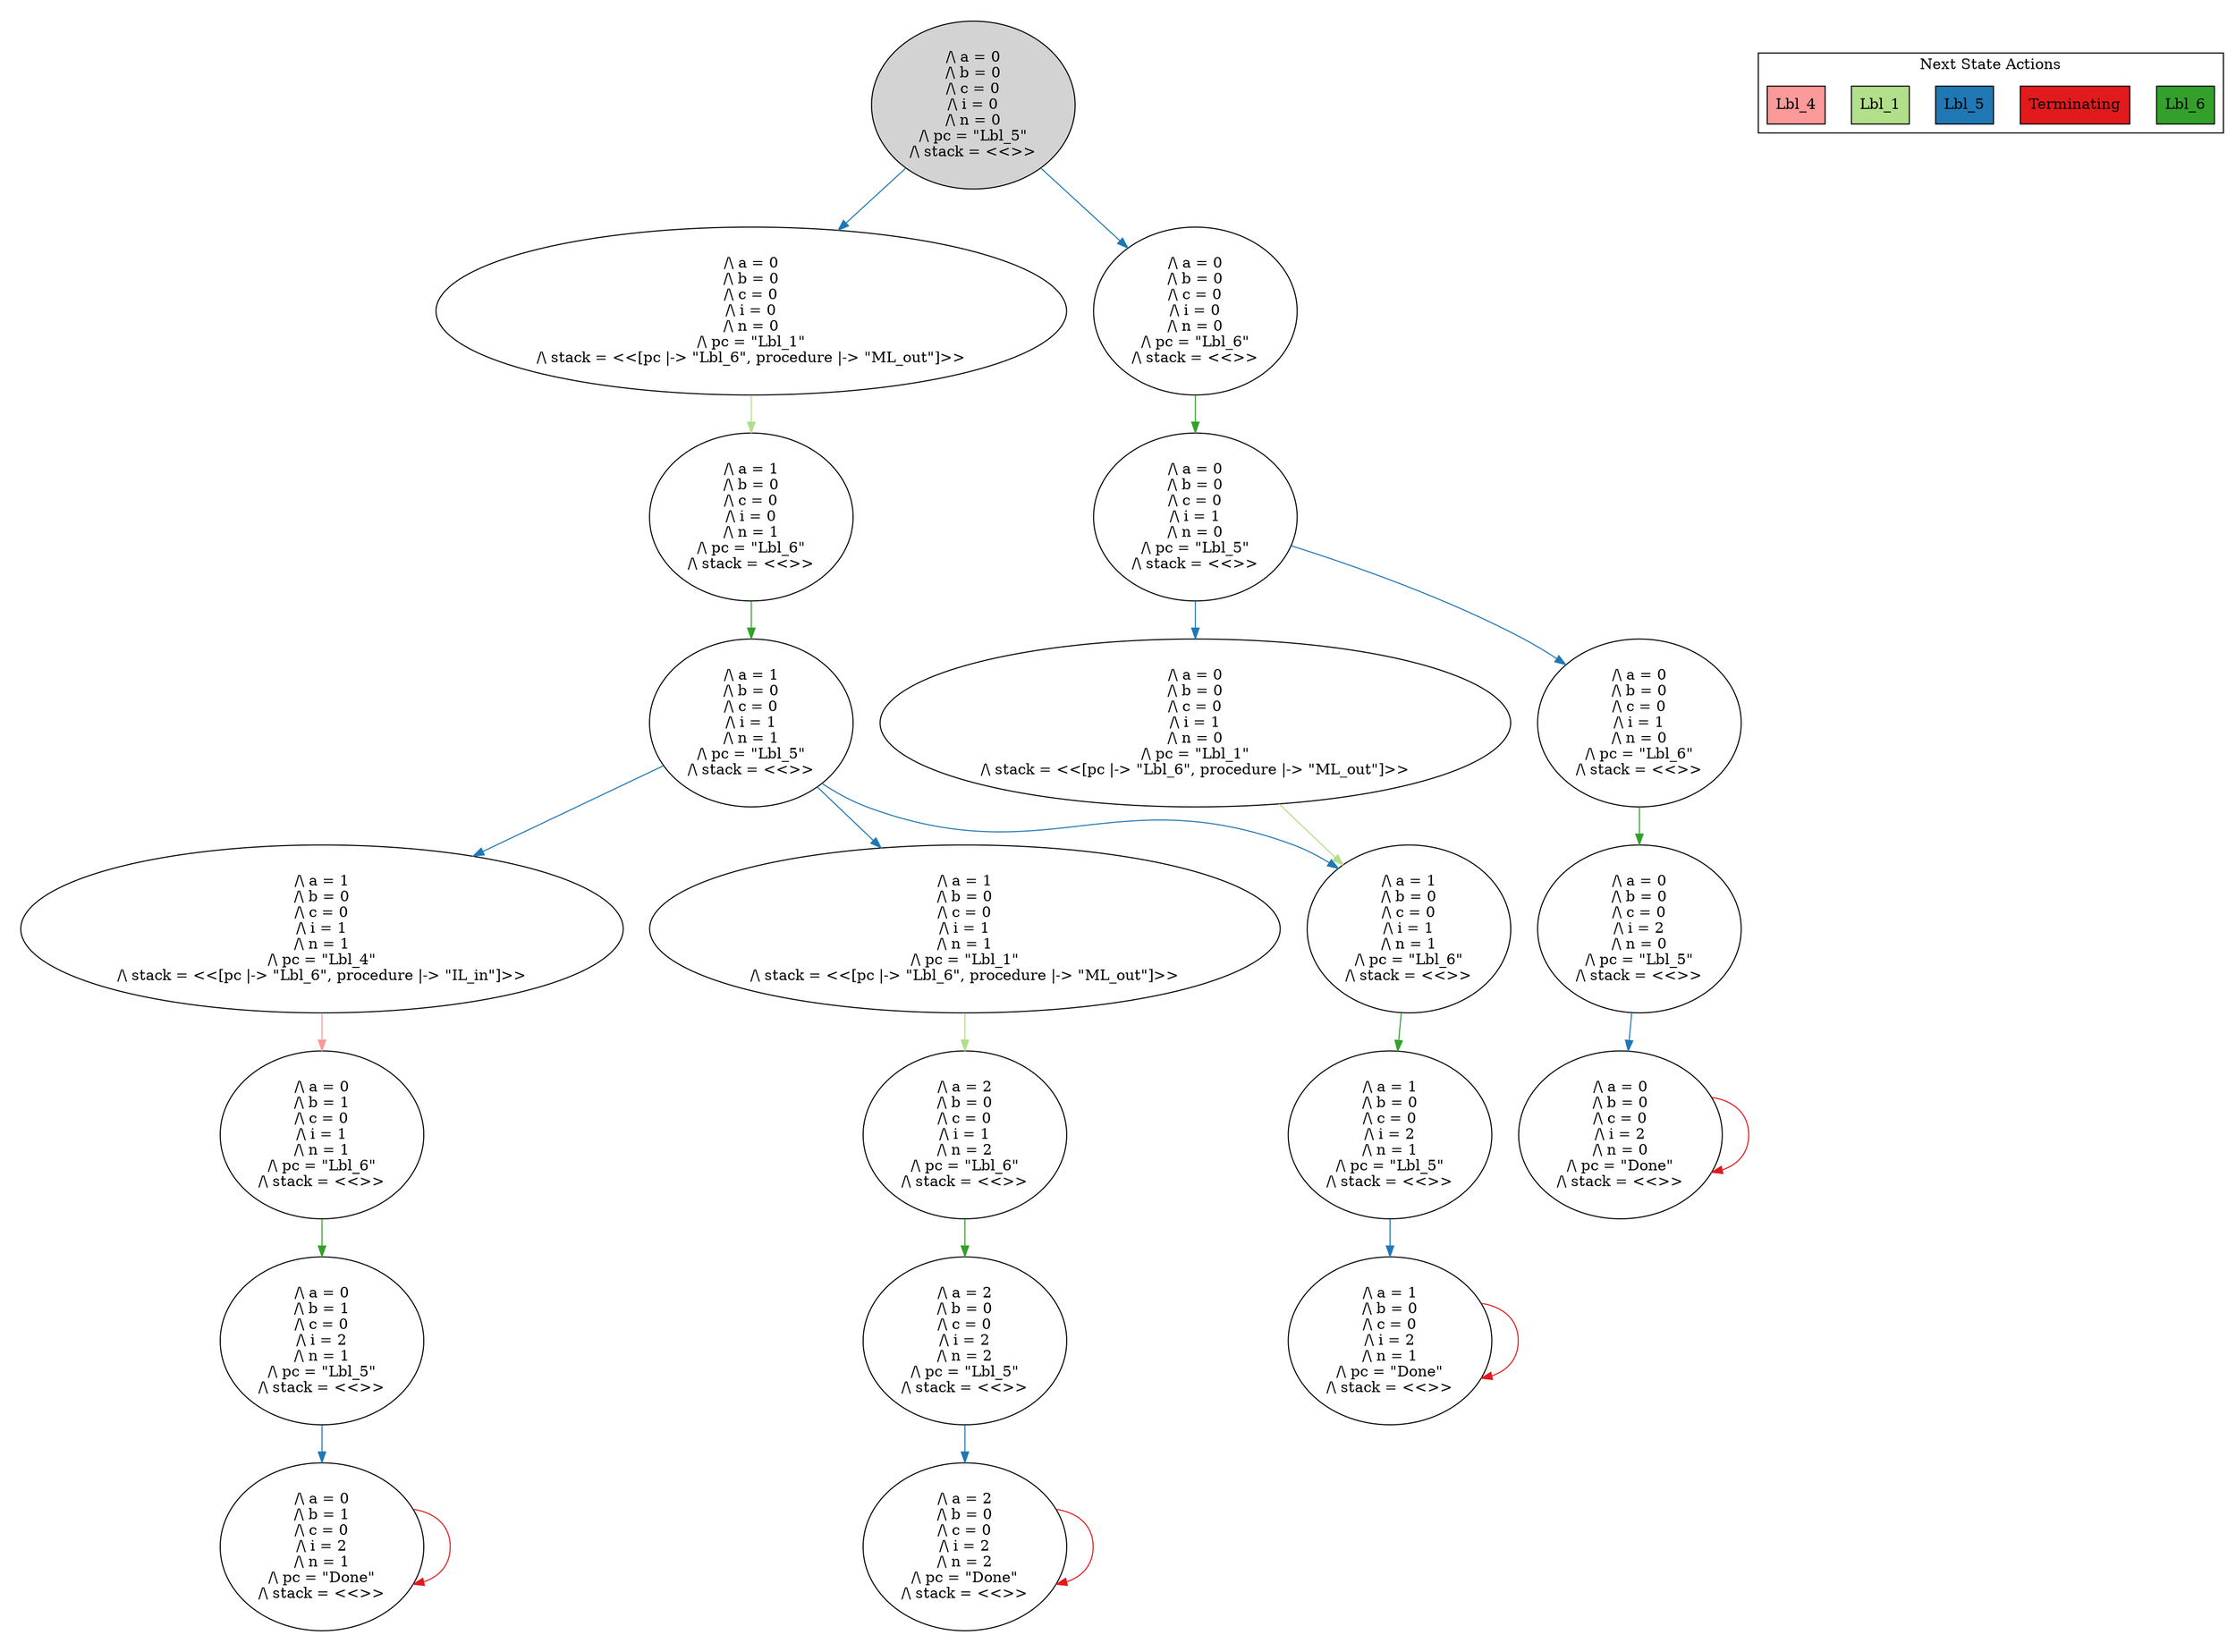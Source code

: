 strict digraph DiskGraph {
edge [colorscheme="paired12"]
nodesep=0.35;
subgraph cluster_graph {
color="white";
-7486173294880278320 [label="/\\ a = 0\n/\\ b = 0\n/\\ c = 0\n/\\ i = 0\n/\\ n = 0\n/\\ pc = \"Lbl_5\"\n/\\ stack = <<>>",style = filled]
-7486173294880278320 -> -840187002791120291 [label="",color="2",fontcolor="2"];
-840187002791120291 [label="/\\ a = 0\n/\\ b = 0\n/\\ c = 0\n/\\ i = 0\n/\\ n = 0\n/\\ pc = \"Lbl_1\"\n/\\ stack = <<[pc |-> \"Lbl_6\", procedure |-> \"ML_out\"]>>"];
-7486173294880278320 -> 4335269366326969854 [label="",color="2",fontcolor="2"];
4335269366326969854 [label="/\\ a = 0\n/\\ b = 0\n/\\ c = 0\n/\\ i = 0\n/\\ n = 0\n/\\ pc = \"Lbl_6\"\n/\\ stack = <<>>"];
-840187002791120291 -> 5516504370305000293 [label="",color="3",fontcolor="3"];
5516504370305000293 [label="/\\ a = 1\n/\\ b = 0\n/\\ c = 0\n/\\ i = 0\n/\\ n = 1\n/\\ pc = \"Lbl_6\"\n/\\ stack = <<>>"];
4335269366326969854 -> -7694538174464286634 [label="",color="4",fontcolor="4"];
-7694538174464286634 [label="/\\ a = 0\n/\\ b = 0\n/\\ c = 0\n/\\ i = 1\n/\\ n = 0\n/\\ pc = \"Lbl_5\"\n/\\ stack = <<>>"];
-7486173294880278320 -> 4335269366326969854 [label="",color="2",fontcolor="2"];
5516504370305000293 -> -1904752473898645811 [label="",color="4",fontcolor="4"];
-1904752473898645811 [label="/\\ a = 1\n/\\ b = 0\n/\\ c = 0\n/\\ i = 1\n/\\ n = 1\n/\\ pc = \"Lbl_5\"\n/\\ stack = <<>>"];
-7694538174464286634 -> -2430977460772042610 [label="",color="2",fontcolor="2"];
-2430977460772042610 [label="/\\ a = 0\n/\\ b = 0\n/\\ c = 0\n/\\ i = 1\n/\\ n = 0\n/\\ pc = \"Lbl_1\"\n/\\ stack = <<[pc |-> \"Lbl_6\", procedure |-> \"ML_out\"]>>"];
-1904752473898645811 -> 7214059328328274228 [label="",color="2",fontcolor="2"];
7214059328328274228 [label="/\\ a = 1\n/\\ b = 0\n/\\ c = 0\n/\\ i = 1\n/\\ n = 1\n/\\ pc = \"Lbl_1\"\n/\\ stack = <<[pc |-> \"Lbl_6\", procedure |-> \"ML_out\"]>>"];
-2430977460772042610 -> 4729562728481553379 [label="",color="3",fontcolor="3"];
4729562728481553379 [label="/\\ a = 1\n/\\ b = 0\n/\\ c = 0\n/\\ i = 1\n/\\ n = 1\n/\\ pc = \"Lbl_6\"\n/\\ stack = <<>>"];
-7486173294880278320 -> 4335269366326969854 [label="",color="2",fontcolor="2"];
7214059328328274228 -> -3437565712493998002 [label="",color="3",fontcolor="3"];
-3437565712493998002 [label="/\\ a = 2\n/\\ b = 0\n/\\ c = 0\n/\\ i = 1\n/\\ n = 2\n/\\ pc = \"Lbl_6\"\n/\\ stack = <<>>"];
-1904752473898645811 -> 4729562728481553379 [label="",color="2",fontcolor="2"];
-7694538174464286634 -> 3532440339840753016 [label="",color="2",fontcolor="2"];
3532440339840753016 [label="/\\ a = 0\n/\\ b = 0\n/\\ c = 0\n/\\ i = 1\n/\\ n = 0\n/\\ pc = \"Lbl_6\"\n/\\ stack = <<>>"];
-1904752473898645811 -> 4729562728481553379 [label="",color="2",fontcolor="2"];
-3437565712493998002 -> 7137541820839118058 [label="",color="4",fontcolor="4"];
7137541820839118058 [label="/\\ a = 2\n/\\ b = 0\n/\\ c = 0\n/\\ i = 2\n/\\ n = 2\n/\\ pc = \"Lbl_5\"\n/\\ stack = <<>>"];
4729562728481553379 -> -944563550641836217 [label="",color="4",fontcolor="4"];
-944563550641836217 [label="/\\ a = 1\n/\\ b = 0\n/\\ c = 0\n/\\ i = 2\n/\\ n = 1\n/\\ pc = \"Lbl_5\"\n/\\ stack = <<>>"];
7137541820839118058 -> -2962038551163486455 [label="",color="2",fontcolor="2"];
-2962038551163486455 [label="/\\ a = 2\n/\\ b = 0\n/\\ c = 0\n/\\ i = 2\n/\\ n = 2\n/\\ pc = \"Done\"\n/\\ stack = <<>>"];
-1904752473898645811 -> -439150819482305790 [label="",color="2",fontcolor="2"];
-439150819482305790 [label="/\\ a = 1\n/\\ b = 0\n/\\ c = 0\n/\\ i = 1\n/\\ n = 1\n/\\ pc = \"Lbl_4\"\n/\\ stack = <<[pc |-> \"Lbl_6\", procedure |-> \"IL_in\"]>>"];
3532440339840753016 -> -9060314946976347684 [label="",color="4",fontcolor="4"];
-9060314946976347684 [label="/\\ a = 0\n/\\ b = 0\n/\\ c = 0\n/\\ i = 2\n/\\ n = 0\n/\\ pc = \"Lbl_5\"\n/\\ stack = <<>>"];
-7694538174464286634 -> 3532440339840753016 [label="",color="2",fontcolor="2"];
-439150819482305790 -> -6647260269565860566 [label="",color="5",fontcolor="5"];
-6647260269565860566 [label="/\\ a = 0\n/\\ b = 1\n/\\ c = 0\n/\\ i = 1\n/\\ n = 1\n/\\ pc = \"Lbl_6\"\n/\\ stack = <<>>"];
-2962038551163486455 -> -2962038551163486455 [label="",color="6",fontcolor="6"];
-6647260269565860566 -> 1190854974277579150 [label="",color="4",fontcolor="4"];
1190854974277579150 [label="/\\ a = 0\n/\\ b = 1\n/\\ c = 0\n/\\ i = 2\n/\\ n = 1\n/\\ pc = \"Lbl_5\"\n/\\ stack = <<>>"];
-944563550641836217 -> -8115828737022129422 [label="",color="2",fontcolor="2"];
-8115828737022129422 [label="/\\ a = 1\n/\\ b = 0\n/\\ c = 0\n/\\ i = 2\n/\\ n = 1\n/\\ pc = \"Done\"\n/\\ stack = <<>>"];
1190854974277579150 -> -289324804865575979 [label="",color="2",fontcolor="2"];
-289324804865575979 [label="/\\ a = 0\n/\\ b = 1\n/\\ c = 0\n/\\ i = 2\n/\\ n = 1\n/\\ pc = \"Done\"\n/\\ stack = <<>>"];
-7694538174464286634 -> 3532440339840753016 [label="",color="2",fontcolor="2"];
-289324804865575979 -> -289324804865575979 [label="",color="6",fontcolor="6"];
-9060314946976347684 -> -5172639133693909413 [label="",color="2",fontcolor="2"];
-5172639133693909413 [label="/\\ a = 0\n/\\ b = 0\n/\\ c = 0\n/\\ i = 2\n/\\ n = 0\n/\\ pc = \"Done\"\n/\\ stack = <<>>"];
-8115828737022129422 -> -8115828737022129422 [label="",color="6",fontcolor="6"];
-5172639133693909413 -> -5172639133693909413 [label="",color="6",fontcolor="6"];
{rank = same; -7486173294880278320;}
{rank = same; -840187002791120291;4335269366326969854;}
{rank = same; -7694538174464286634;5516504370305000293;}
{rank = same; -1904752473898645811;-2430977460772042610;3532440339840753016;}
{rank = same; -9060314946976347684;-439150819482305790;7214059328328274228;4729562728481553379;}
{rank = same; -944563550641836217;-5172639133693909413;-3437565712493998002;-6647260269565860566;}
{rank = same; 1190854974277579150;7137541820839118058;-8115828737022129422;}
{rank = same; -289324804865575979;-2962038551163486455;}
}
subgraph cluster_legend {graph[style=bold];label = "Next State Actions" style="solid"
node [ labeljust="l",colorscheme="paired12",style=filled,shape=record ]
Lbl_6 [label="Lbl_6",fillcolor=4]
Terminating [label="Terminating",fillcolor=6]
Lbl_5 [label="Lbl_5",fillcolor=2]
Lbl_1 [label="Lbl_1",fillcolor=3]
Lbl_4 [label="Lbl_4",fillcolor=5]
}}
